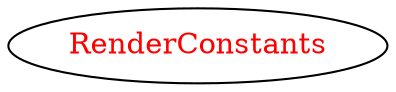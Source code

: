digraph dependencyGraph {
 concentrate=true;
 ranksep="2.0";
 rankdir="LR"; 
 splines="ortho";
"RenderConstants" [fontcolor="red"];
}